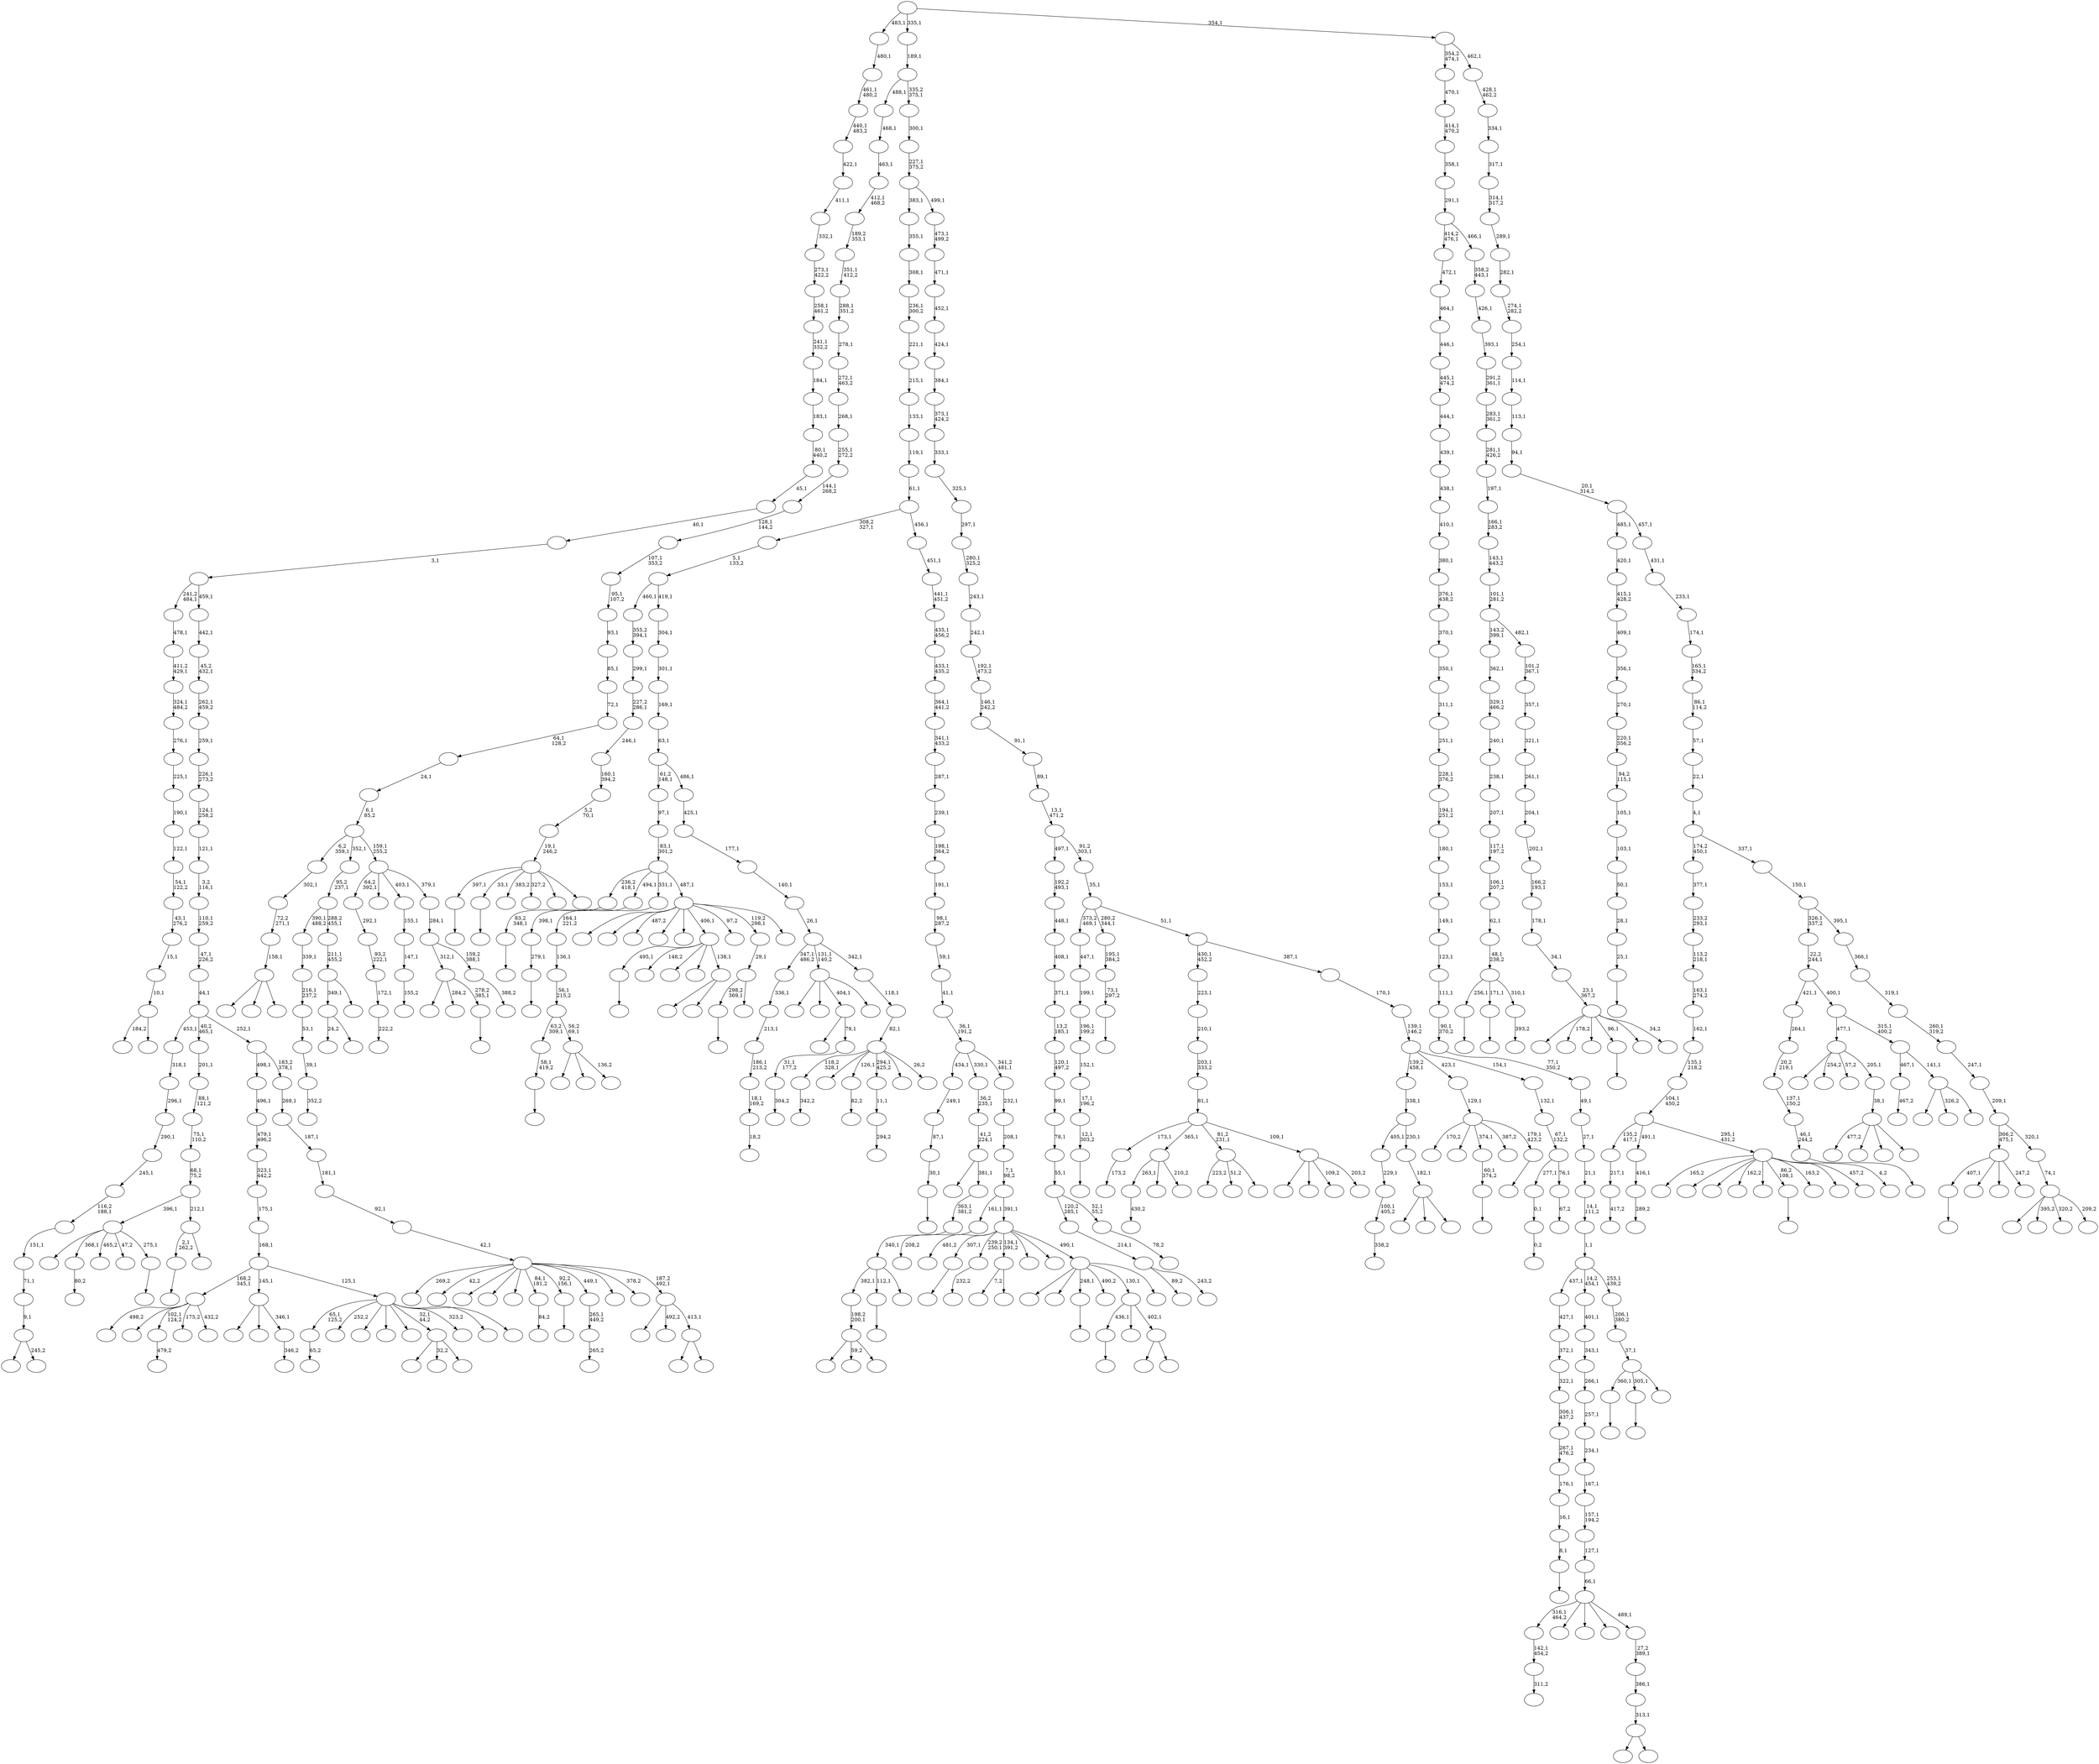 digraph T {
	700 [label=""]
	699 [label=""]
	698 [label=""]
	697 [label=""]
	696 [label=""]
	695 [label=""]
	694 [label=""]
	693 [label=""]
	692 [label=""]
	691 [label=""]
	690 [label=""]
	689 [label=""]
	688 [label=""]
	687 [label=""]
	686 [label=""]
	685 [label=""]
	684 [label=""]
	683 [label=""]
	682 [label=""]
	681 [label=""]
	680 [label=""]
	679 [label=""]
	678 [label=""]
	677 [label=""]
	676 [label=""]
	675 [label=""]
	674 [label=""]
	673 [label=""]
	672 [label=""]
	671 [label=""]
	670 [label=""]
	669 [label=""]
	668 [label=""]
	667 [label=""]
	666 [label=""]
	665 [label=""]
	664 [label=""]
	663 [label=""]
	662 [label=""]
	661 [label=""]
	660 [label=""]
	659 [label=""]
	658 [label=""]
	657 [label=""]
	656 [label=""]
	655 [label=""]
	654 [label=""]
	653 [label=""]
	652 [label=""]
	651 [label=""]
	650 [label=""]
	649 [label=""]
	648 [label=""]
	647 [label=""]
	646 [label=""]
	645 [label=""]
	644 [label=""]
	643 [label=""]
	642 [label=""]
	641 [label=""]
	640 [label=""]
	639 [label=""]
	638 [label=""]
	637 [label=""]
	636 [label=""]
	635 [label=""]
	634 [label=""]
	633 [label=""]
	632 [label=""]
	631 [label=""]
	630 [label=""]
	629 [label=""]
	628 [label=""]
	627 [label=""]
	626 [label=""]
	625 [label=""]
	624 [label=""]
	623 [label=""]
	622 [label=""]
	621 [label=""]
	620 [label=""]
	619 [label=""]
	618 [label=""]
	617 [label=""]
	616 [label=""]
	615 [label=""]
	614 [label=""]
	613 [label=""]
	612 [label=""]
	611 [label=""]
	610 [label=""]
	609 [label=""]
	608 [label=""]
	607 [label=""]
	606 [label=""]
	605 [label=""]
	604 [label=""]
	603 [label=""]
	602 [label=""]
	601 [label=""]
	600 [label=""]
	599 [label=""]
	598 [label=""]
	597 [label=""]
	596 [label=""]
	595 [label=""]
	594 [label=""]
	593 [label=""]
	592 [label=""]
	591 [label=""]
	590 [label=""]
	589 [label=""]
	588 [label=""]
	587 [label=""]
	586 [label=""]
	585 [label=""]
	584 [label=""]
	583 [label=""]
	582 [label=""]
	581 [label=""]
	580 [label=""]
	579 [label=""]
	578 [label=""]
	577 [label=""]
	576 [label=""]
	575 [label=""]
	574 [label=""]
	573 [label=""]
	572 [label=""]
	571 [label=""]
	570 [label=""]
	569 [label=""]
	568 [label=""]
	567 [label=""]
	566 [label=""]
	565 [label=""]
	564 [label=""]
	563 [label=""]
	562 [label=""]
	561 [label=""]
	560 [label=""]
	559 [label=""]
	558 [label=""]
	557 [label=""]
	556 [label=""]
	555 [label=""]
	554 [label=""]
	553 [label=""]
	552 [label=""]
	551 [label=""]
	550 [label=""]
	549 [label=""]
	548 [label=""]
	547 [label=""]
	546 [label=""]
	545 [label=""]
	544 [label=""]
	543 [label=""]
	542 [label=""]
	541 [label=""]
	540 [label=""]
	539 [label=""]
	538 [label=""]
	537 [label=""]
	536 [label=""]
	535 [label=""]
	534 [label=""]
	533 [label=""]
	532 [label=""]
	531 [label=""]
	530 [label=""]
	529 [label=""]
	528 [label=""]
	527 [label=""]
	526 [label=""]
	525 [label=""]
	524 [label=""]
	523 [label=""]
	522 [label=""]
	521 [label=""]
	520 [label=""]
	519 [label=""]
	518 [label=""]
	517 [label=""]
	516 [label=""]
	515 [label=""]
	514 [label=""]
	513 [label=""]
	512 [label=""]
	511 [label=""]
	510 [label=""]
	509 [label=""]
	508 [label=""]
	507 [label=""]
	506 [label=""]
	505 [label=""]
	504 [label=""]
	503 [label=""]
	502 [label=""]
	501 [label=""]
	500 [label=""]
	499 [label=""]
	498 [label=""]
	497 [label=""]
	496 [label=""]
	495 [label=""]
	494 [label=""]
	493 [label=""]
	492 [label=""]
	491 [label=""]
	490 [label=""]
	489 [label=""]
	488 [label=""]
	487 [label=""]
	486 [label=""]
	485 [label=""]
	484 [label=""]
	483 [label=""]
	482 [label=""]
	481 [label=""]
	480 [label=""]
	479 [label=""]
	478 [label=""]
	477 [label=""]
	476 [label=""]
	475 [label=""]
	474 [label=""]
	473 [label=""]
	472 [label=""]
	471 [label=""]
	470 [label=""]
	469 [label=""]
	468 [label=""]
	467 [label=""]
	466 [label=""]
	465 [label=""]
	464 [label=""]
	463 [label=""]
	462 [label=""]
	461 [label=""]
	460 [label=""]
	459 [label=""]
	458 [label=""]
	457 [label=""]
	456 [label=""]
	455 [label=""]
	454 [label=""]
	453 [label=""]
	452 [label=""]
	451 [label=""]
	450 [label=""]
	449 [label=""]
	448 [label=""]
	447 [label=""]
	446 [label=""]
	445 [label=""]
	444 [label=""]
	443 [label=""]
	442 [label=""]
	441 [label=""]
	440 [label=""]
	439 [label=""]
	438 [label=""]
	437 [label=""]
	436 [label=""]
	435 [label=""]
	434 [label=""]
	433 [label=""]
	432 [label=""]
	431 [label=""]
	430 [label=""]
	429 [label=""]
	428 [label=""]
	427 [label=""]
	426 [label=""]
	425 [label=""]
	424 [label=""]
	423 [label=""]
	422 [label=""]
	421 [label=""]
	420 [label=""]
	419 [label=""]
	418 [label=""]
	417 [label=""]
	416 [label=""]
	415 [label=""]
	414 [label=""]
	413 [label=""]
	412 [label=""]
	411 [label=""]
	410 [label=""]
	409 [label=""]
	408 [label=""]
	407 [label=""]
	406 [label=""]
	405 [label=""]
	404 [label=""]
	403 [label=""]
	402 [label=""]
	401 [label=""]
	400 [label=""]
	399 [label=""]
	398 [label=""]
	397 [label=""]
	396 [label=""]
	395 [label=""]
	394 [label=""]
	393 [label=""]
	392 [label=""]
	391 [label=""]
	390 [label=""]
	389 [label=""]
	388 [label=""]
	387 [label=""]
	386 [label=""]
	385 [label=""]
	384 [label=""]
	383 [label=""]
	382 [label=""]
	381 [label=""]
	380 [label=""]
	379 [label=""]
	378 [label=""]
	377 [label=""]
	376 [label=""]
	375 [label=""]
	374 [label=""]
	373 [label=""]
	372 [label=""]
	371 [label=""]
	370 [label=""]
	369 [label=""]
	368 [label=""]
	367 [label=""]
	366 [label=""]
	365 [label=""]
	364 [label=""]
	363 [label=""]
	362 [label=""]
	361 [label=""]
	360 [label=""]
	359 [label=""]
	358 [label=""]
	357 [label=""]
	356 [label=""]
	355 [label=""]
	354 [label=""]
	353 [label=""]
	352 [label=""]
	351 [label=""]
	350 [label=""]
	349 [label=""]
	348 [label=""]
	347 [label=""]
	346 [label=""]
	345 [label=""]
	344 [label=""]
	343 [label=""]
	342 [label=""]
	341 [label=""]
	340 [label=""]
	339 [label=""]
	338 [label=""]
	337 [label=""]
	336 [label=""]
	335 [label=""]
	334 [label=""]
	333 [label=""]
	332 [label=""]
	331 [label=""]
	330 [label=""]
	329 [label=""]
	328 [label=""]
	327 [label=""]
	326 [label=""]
	325 [label=""]
	324 [label=""]
	323 [label=""]
	322 [label=""]
	321 [label=""]
	320 [label=""]
	319 [label=""]
	318 [label=""]
	317 [label=""]
	316 [label=""]
	315 [label=""]
	314 [label=""]
	313 [label=""]
	312 [label=""]
	311 [label=""]
	310 [label=""]
	309 [label=""]
	308 [label=""]
	307 [label=""]
	306 [label=""]
	305 [label=""]
	304 [label=""]
	303 [label=""]
	302 [label=""]
	301 [label=""]
	300 [label=""]
	299 [label=""]
	298 [label=""]
	297 [label=""]
	296 [label=""]
	295 [label=""]
	294 [label=""]
	293 [label=""]
	292 [label=""]
	291 [label=""]
	290 [label=""]
	289 [label=""]
	288 [label=""]
	287 [label=""]
	286 [label=""]
	285 [label=""]
	284 [label=""]
	283 [label=""]
	282 [label=""]
	281 [label=""]
	280 [label=""]
	279 [label=""]
	278 [label=""]
	277 [label=""]
	276 [label=""]
	275 [label=""]
	274 [label=""]
	273 [label=""]
	272 [label=""]
	271 [label=""]
	270 [label=""]
	269 [label=""]
	268 [label=""]
	267 [label=""]
	266 [label=""]
	265 [label=""]
	264 [label=""]
	263 [label=""]
	262 [label=""]
	261 [label=""]
	260 [label=""]
	259 [label=""]
	258 [label=""]
	257 [label=""]
	256 [label=""]
	255 [label=""]
	254 [label=""]
	253 [label=""]
	252 [label=""]
	251 [label=""]
	250 [label=""]
	249 [label=""]
	248 [label=""]
	247 [label=""]
	246 [label=""]
	245 [label=""]
	244 [label=""]
	243 [label=""]
	242 [label=""]
	241 [label=""]
	240 [label=""]
	239 [label=""]
	238 [label=""]
	237 [label=""]
	236 [label=""]
	235 [label=""]
	234 [label=""]
	233 [label=""]
	232 [label=""]
	231 [label=""]
	230 [label=""]
	229 [label=""]
	228 [label=""]
	227 [label=""]
	226 [label=""]
	225 [label=""]
	224 [label=""]
	223 [label=""]
	222 [label=""]
	221 [label=""]
	220 [label=""]
	219 [label=""]
	218 [label=""]
	217 [label=""]
	216 [label=""]
	215 [label=""]
	214 [label=""]
	213 [label=""]
	212 [label=""]
	211 [label=""]
	210 [label=""]
	209 [label=""]
	208 [label=""]
	207 [label=""]
	206 [label=""]
	205 [label=""]
	204 [label=""]
	203 [label=""]
	202 [label=""]
	201 [label=""]
	200 [label=""]
	199 [label=""]
	198 [label=""]
	197 [label=""]
	196 [label=""]
	195 [label=""]
	194 [label=""]
	193 [label=""]
	192 [label=""]
	191 [label=""]
	190 [label=""]
	189 [label=""]
	188 [label=""]
	187 [label=""]
	186 [label=""]
	185 [label=""]
	184 [label=""]
	183 [label=""]
	182 [label=""]
	181 [label=""]
	180 [label=""]
	179 [label=""]
	178 [label=""]
	177 [label=""]
	176 [label=""]
	175 [label=""]
	174 [label=""]
	173 [label=""]
	172 [label=""]
	171 [label=""]
	170 [label=""]
	169 [label=""]
	168 [label=""]
	167 [label=""]
	166 [label=""]
	165 [label=""]
	164 [label=""]
	163 [label=""]
	162 [label=""]
	161 [label=""]
	160 [label=""]
	159 [label=""]
	158 [label=""]
	157 [label=""]
	156 [label=""]
	155 [label=""]
	154 [label=""]
	153 [label=""]
	152 [label=""]
	151 [label=""]
	150 [label=""]
	149 [label=""]
	148 [label=""]
	147 [label=""]
	146 [label=""]
	145 [label=""]
	144 [label=""]
	143 [label=""]
	142 [label=""]
	141 [label=""]
	140 [label=""]
	139 [label=""]
	138 [label=""]
	137 [label=""]
	136 [label=""]
	135 [label=""]
	134 [label=""]
	133 [label=""]
	132 [label=""]
	131 [label=""]
	130 [label=""]
	129 [label=""]
	128 [label=""]
	127 [label=""]
	126 [label=""]
	125 [label=""]
	124 [label=""]
	123 [label=""]
	122 [label=""]
	121 [label=""]
	120 [label=""]
	119 [label=""]
	118 [label=""]
	117 [label=""]
	116 [label=""]
	115 [label=""]
	114 [label=""]
	113 [label=""]
	112 [label=""]
	111 [label=""]
	110 [label=""]
	109 [label=""]
	108 [label=""]
	107 [label=""]
	106 [label=""]
	105 [label=""]
	104 [label=""]
	103 [label=""]
	102 [label=""]
	101 [label=""]
	100 [label=""]
	99 [label=""]
	98 [label=""]
	97 [label=""]
	96 [label=""]
	95 [label=""]
	94 [label=""]
	93 [label=""]
	92 [label=""]
	91 [label=""]
	90 [label=""]
	89 [label=""]
	88 [label=""]
	87 [label=""]
	86 [label=""]
	85 [label=""]
	84 [label=""]
	83 [label=""]
	82 [label=""]
	81 [label=""]
	80 [label=""]
	79 [label=""]
	78 [label=""]
	77 [label=""]
	76 [label=""]
	75 [label=""]
	74 [label=""]
	73 [label=""]
	72 [label=""]
	71 [label=""]
	70 [label=""]
	69 [label=""]
	68 [label=""]
	67 [label=""]
	66 [label=""]
	65 [label=""]
	64 [label=""]
	63 [label=""]
	62 [label=""]
	61 [label=""]
	60 [label=""]
	59 [label=""]
	58 [label=""]
	57 [label=""]
	56 [label=""]
	55 [label=""]
	54 [label=""]
	53 [label=""]
	52 [label=""]
	51 [label=""]
	50 [label=""]
	49 [label=""]
	48 [label=""]
	47 [label=""]
	46 [label=""]
	45 [label=""]
	44 [label=""]
	43 [label=""]
	42 [label=""]
	41 [label=""]
	40 [label=""]
	39 [label=""]
	38 [label=""]
	37 [label=""]
	36 [label=""]
	35 [label=""]
	34 [label=""]
	33 [label=""]
	32 [label=""]
	31 [label=""]
	30 [label=""]
	29 [label=""]
	28 [label=""]
	27 [label=""]
	26 [label=""]
	25 [label=""]
	24 [label=""]
	23 [label=""]
	22 [label=""]
	21 [label=""]
	20 [label=""]
	19 [label=""]
	18 [label=""]
	17 [label=""]
	16 [label=""]
	15 [label=""]
	14 [label=""]
	13 [label=""]
	12 [label=""]
	11 [label=""]
	10 [label=""]
	9 [label=""]
	8 [label=""]
	7 [label=""]
	6 [label=""]
	5 [label=""]
	4 [label=""]
	3 [label=""]
	2 [label=""]
	1 [label=""]
	0 [label=""]
	689 -> 690 [label=""]
	688 -> 689 [label="46,1\n244,2"]
	687 -> 688 [label="137,1\n150,2"]
	686 -> 687 [label="20,2\n219,1"]
	685 -> 686 [label="264,1"]
	683 -> 684 [label=""]
	682 -> 683 [label="12,1\n303,2"]
	681 -> 682 [label="17,1\n196,2"]
	680 -> 681 [label="152,1"]
	679 -> 680 [label="196,1\n199,2"]
	678 -> 679 [label="199,1"]
	677 -> 678 [label="447,1"]
	675 -> 676 [label=""]
	670 -> 671 [label=""]
	669 -> 670 [label="83,2\n348,1"]
	667 -> 668 [label=""]
	662 -> 663 [label="80,2"]
	660 -> 661 [label=""]
	657 -> 658 [label="430,2"]
	652 -> 653 [label=""]
	649 -> 650 [label=""]
	646 -> 647 [label=""]
	645 -> 646 [label="25,1"]
	644 -> 645 [label="28,1"]
	643 -> 644 [label="50,1"]
	642 -> 643 [label="103,1"]
	641 -> 642 [label="105,1"]
	640 -> 641 [label="94,2\n115,1"]
	639 -> 640 [label="220,1\n356,2"]
	638 -> 639 [label="270,1"]
	637 -> 638 [label="356,1"]
	636 -> 637 [label="409,1"]
	635 -> 636 [label="415,1\n428,2"]
	634 -> 635 [label="420,1"]
	631 -> 632 [label=""]
	628 -> 629 [label="173,2"]
	623 -> 624 [label="311,2"]
	622 -> 623 [label="142,1\n454,2"]
	620 -> 621 [label=""]
	619 -> 620 [label="8,1"]
	618 -> 619 [label="16,1"]
	617 -> 618 [label="176,1"]
	616 -> 617 [label="267,1\n476,2"]
	615 -> 616 [label="306,1\n437,2"]
	614 -> 615 [label="322,1"]
	613 -> 614 [label="372,1"]
	612 -> 613 [label="427,1"]
	609 -> 610 [label="65,2"]
	607 -> 608 [label=""]
	600 -> 601 [label="417,2"]
	599 -> 600 [label="217,1"]
	594 -> 595 [label="352,2"]
	593 -> 594 [label="39,1"]
	592 -> 593 [label="53,1"]
	591 -> 592 [label="216,1\n237,2"]
	590 -> 591 [label="339,1"]
	585 -> 586 [label=""]
	584 -> 674 [label=""]
	584 -> 611 [label="284,2"]
	584 -> 585 [label="278,2\n385,1"]
	579 -> 580 [label=""]
	576 -> 577 [label=""]
	574 -> 575 [label="0,2"]
	573 -> 574 [label="0,1"]
	570 -> 571 [label="222,2"]
	569 -> 570 [label="172,1"]
	568 -> 569 [label="93,2\n222,1"]
	567 -> 568 [label="292,1"]
	562 -> 657 [label="263,1"]
	562 -> 581 [label=""]
	562 -> 563 [label="210,2"]
	559 -> 560 [label=""]
	558 -> 559 [label="58,1\n419,2"]
	556 -> 557 [label=""]
	548 -> 549 [label=""]
	546 -> 547 [label="289,2"]
	545 -> 546 [label="416,1"]
	541 -> 542 [label=""]
	540 -> 541 [label="30,1"]
	539 -> 540 [label="87,1"]
	538 -> 539 [label="249,1"]
	534 -> 535 [label="84,2"]
	528 -> 529 [label="342,2"]
	523 -> 524 [label=""]
	522 -> 523 [label="60,1\n374,2"]
	518 -> 519 [label="232,2"]
	516 -> 517 [label=""]
	514 -> 630 [label="89,2"]
	514 -> 515 [label="243,2"]
	513 -> 514 [label="214,1"]
	511 -> 512 [label=""]
	509 -> 510 [label=""]
	507 -> 508 [label=""]
	506 -> 672 [label=""]
	506 -> 662 [label="368,1"]
	506 -> 597 [label="465,2"]
	506 -> 527 [label="47,2"]
	506 -> 507 [label="275,1"]
	503 -> 660 [label="397,1"]
	503 -> 652 [label="33,1"]
	503 -> 648 [label="383,2"]
	503 -> 633 [label="327,2"]
	503 -> 572 [label=""]
	503 -> 504 [label=""]
	502 -> 503 [label="19,1\n246,2"]
	501 -> 502 [label="5,2\n70,1"]
	500 -> 501 [label="160,1\n394,2"]
	499 -> 500 [label="246,1"]
	498 -> 499 [label="227,2\n286,1"]
	497 -> 498 [label="299,1"]
	496 -> 497 [label="355,2\n394,1"]
	494 -> 495 [label="467,2"]
	490 -> 491 [label=""]
	485 -> 486 [label="265,2"]
	484 -> 485 [label="265,1\n449,2"]
	480 -> 481 [label=""]
	479 -> 480 [label="73,1\n297,2"]
	478 -> 479 [label="195,1\n384,2"]
	476 -> 477 [label="338,2"]
	475 -> 476 [label="100,1\n405,2"]
	474 -> 475 [label="229,1"]
	472 -> 473 [label="78,2"]
	471 -> 513 [label="120,2\n285,1"]
	471 -> 472 [label="52,1\n55,2"]
	470 -> 471 [label="55,1"]
	469 -> 470 [label="78,1"]
	468 -> 469 [label="99,1"]
	467 -> 468 [label="120,1\n497,2"]
	466 -> 467 [label="13,2\n185,1"]
	465 -> 466 [label="371,1"]
	464 -> 465 [label="408,1"]
	463 -> 464 [label="448,1"]
	462 -> 463 [label="192,2\n493,1"]
	460 -> 596 [label=""]
	460 -> 461 [label=""]
	459 -> 460 [label="313,1"]
	458 -> 459 [label="386,1"]
	457 -> 458 [label="27,2\n389,1"]
	456 -> 622 [label="316,1\n464,2"]
	456 -> 603 [label=""]
	456 -> 588 [label=""]
	456 -> 488 [label=""]
	456 -> 457 [label="489,1"]
	455 -> 456 [label="66,1"]
	454 -> 455 [label="127,1"]
	453 -> 454 [label="157,1\n194,2"]
	452 -> 453 [label="167,1"]
	451 -> 452 [label="234,1"]
	450 -> 451 [label="257,1"]
	449 -> 450 [label="266,1"]
	448 -> 449 [label="343,1"]
	447 -> 448 [label="401,1"]
	445 -> 446 [label="479,2"]
	442 -> 443 [label="18,2"]
	441 -> 442 [label="18,1\n169,2"]
	440 -> 441 [label="186,1\n213,2"]
	439 -> 440 [label="213,1"]
	438 -> 439 [label="336,1"]
	433 -> 627 [label=""]
	433 -> 487 [label="59,2"]
	433 -> 434 [label=""]
	432 -> 433 [label="198,2\n200,1"]
	429 -> 602 [label="7,2"]
	429 -> 430 [label=""]
	424 -> 656 [label=""]
	424 -> 425 [label="245,2"]
	423 -> 424 [label="9,1"]
	422 -> 423 [label="71,1"]
	421 -> 422 [label="151,1"]
	420 -> 421 [label="116,2\n188,1"]
	419 -> 420 [label="245,1"]
	418 -> 419 [label="290,1"]
	417 -> 418 [label="296,1"]
	416 -> 417 [label="318,1"]
	413 -> 414 [label=""]
	409 -> 410 [label="393,2"]
	408 -> 649 [label="256,1"]
	408 -> 516 [label="171,1"]
	408 -> 409 [label="310,1"]
	407 -> 408 [label="48,1\n238,2"]
	406 -> 407 [label="62,1"]
	405 -> 406 [label="106,1\n207,2"]
	404 -> 405 [label="117,1\n197,2"]
	403 -> 404 [label="207,1"]
	402 -> 403 [label="238,1"]
	401 -> 402 [label="240,1"]
	400 -> 401 [label="329,1\n466,2"]
	399 -> 400 [label="362,1"]
	397 -> 665 [label="223,2"]
	397 -> 483 [label="51,2"]
	397 -> 398 [label=""]
	395 -> 626 [label=""]
	395 -> 532 [label=""]
	395 -> 396 [label=""]
	394 -> 395 [label="158,1"]
	393 -> 394 [label="72,2\n271,1"]
	392 -> 393 [label="302,1"]
	390 -> 579 [label="360,1"]
	390 -> 490 [label="305,1"]
	390 -> 391 [label=""]
	389 -> 390 [label="37,1"]
	388 -> 389 [label="206,1\n380,2"]
	387 -> 612 [label="437,1"]
	387 -> 447 [label="14,2\n454,1"]
	387 -> 388 [label="253,1\n439,2"]
	386 -> 387 [label="1,1"]
	385 -> 386 [label="14,1\n111,2"]
	384 -> 385 [label="21,1"]
	383 -> 384 [label="27,1"]
	382 -> 383 [label="49,1"]
	381 -> 382 [label="77,1\n350,2"]
	380 -> 381 [label="90,1\n370,2"]
	379 -> 380 [label="111,1"]
	378 -> 379 [label="123,1"]
	377 -> 378 [label="149,1"]
	376 -> 377 [label="153,1"]
	375 -> 376 [label="180,1"]
	374 -> 375 [label="194,1\n251,2"]
	373 -> 374 [label="228,1\n376,2"]
	372 -> 373 [label="251,1"]
	371 -> 372 [label="311,1"]
	370 -> 371 [label="350,1"]
	369 -> 370 [label="370,1"]
	368 -> 369 [label="376,1\n438,2"]
	367 -> 368 [label="380,1"]
	366 -> 367 [label="410,1"]
	365 -> 366 [label="438,1"]
	364 -> 365 [label="439,1"]
	363 -> 364 [label="444,1"]
	362 -> 363 [label="445,1\n474,2"]
	361 -> 362 [label="446,1"]
	360 -> 361 [label="464,1"]
	359 -> 360 [label="472,1"]
	356 -> 693 [label=""]
	356 -> 544 [label=""]
	356 -> 357 [label=""]
	355 -> 356 [label="182,1"]
	354 -> 474 [label="405,1"]
	354 -> 355 [label="230,1"]
	353 -> 354 [label="338,1"]
	349 -> 699 [label="477,2"]
	349 -> 555 [label=""]
	349 -> 525 [label=""]
	349 -> 350 [label=""]
	348 -> 349 [label="38,1"]
	347 -> 694 [label=""]
	347 -> 431 [label="254,2"]
	347 -> 427 [label="57,2"]
	347 -> 348 [label="205,1"]
	345 -> 583 [label="498,2"]
	345 -> 553 [label=""]
	345 -> 445 [label="102,1\n124,2"]
	345 -> 412 [label="175,2"]
	345 -> 346 [label="432,2"]
	341 -> 554 [label="24,2"]
	341 -> 342 [label=""]
	338 -> 582 [label=""]
	338 -> 426 [label="32,2"]
	338 -> 339 [label=""]
	335 -> 336 [label="155,2"]
	334 -> 335 [label="147,1"]
	333 -> 334 [label="155,1"]
	331 -> 332 [label="208,2"]
	329 -> 330 [label="304,2"]
	328 -> 329 [label="31,1\n177,2"]
	327 -> 437 [label=""]
	327 -> 328 [label="79,1"]
	325 -> 326 [label=""]
	318 -> 319 [label="82,2"]
	315 -> 551 [label=""]
	315 -> 521 [label=""]
	315 -> 492 [label="109,2"]
	315 -> 316 [label="203,2"]
	314 -> 628 [label="173,1"]
	314 -> 562 [label="365,1"]
	314 -> 397 [label="81,2\n231,1"]
	314 -> 315 [label="109,1"]
	313 -> 314 [label="81,1"]
	312 -> 313 [label="203,1\n333,2"]
	311 -> 312 [label="210,1"]
	310 -> 311 [label="223,1"]
	307 -> 664 [label=""]
	307 -> 308 [label=""]
	306 -> 548 [label="495,1"]
	306 -> 530 [label="148,2"]
	306 -> 435 [label=""]
	306 -> 324 [label=""]
	306 -> 307 [label="138,1"]
	304 -> 305 [label=""]
	303 -> 304 [label="279,1"]
	302 -> 303 [label="398,1"]
	298 -> 598 [label=""]
	298 -> 537 [label=""]
	298 -> 327 [label="404,1"]
	298 -> 299 [label=""]
	296 -> 432 [label="382,1"]
	296 -> 325 [label="112,1"]
	296 -> 297 [label=""]
	295 -> 296 [label="340,1"]
	294 -> 295 [label="363,1\n381,2"]
	293 -> 531 [label=""]
	293 -> 294 [label="381,1"]
	292 -> 293 [label="41,2\n224,1"]
	291 -> 292 [label="36,2\n235,1"]
	288 -> 526 [label=""]
	288 -> 317 [label="326,2"]
	288 -> 289 [label=""]
	287 -> 494 [label="467,1"]
	287 -> 288 [label="141,1"]
	286 -> 347 [label="477,1"]
	286 -> 287 [label="315,1\n400,2"]
	285 -> 685 [label="421,1"]
	285 -> 286 [label="400,1"]
	284 -> 285 [label="22,2\n244,1"]
	281 -> 556 [label="298,2\n369,1"]
	281 -> 282 [label=""]
	280 -> 281 [label="29,1"]
	278 -> 511 [label="2,1\n262,2"]
	278 -> 279 [label=""]
	277 -> 506 [label="396,1"]
	277 -> 278 [label="212,1"]
	276 -> 277 [label="68,1\n75,2"]
	275 -> 276 [label="75,1\n110,2"]
	274 -> 275 [label="88,1\n121,2"]
	273 -> 274 [label="201,1"]
	270 -> 271 [label="346,2"]
	269 -> 666 [label=""]
	269 -> 322 [label=""]
	269 -> 270 [label="346,1"]
	267 -> 268 [label="294,2"]
	266 -> 267 [label="11,1"]
	264 -> 654 [label=""]
	264 -> 605 [label=""]
	264 -> 265 [label="136,2"]
	263 -> 558 [label="63,2\n309,1"]
	263 -> 264 [label="56,2\n69,1"]
	262 -> 263 [label="56,1\n215,2"]
	261 -> 262 [label="136,1"]
	260 -> 261 [label="164,1\n221,2"]
	258 -> 609 [label="65,1\n125,2"]
	258 -> 543 [label="252,2"]
	258 -> 493 [label=""]
	258 -> 428 [label=""]
	258 -> 411 [label=""]
	258 -> 338 [label="32,1\n44,2"]
	258 -> 321 [label="323,2"]
	258 -> 272 [label=""]
	258 -> 259 [label=""]
	257 -> 345 [label="168,2\n345,1"]
	257 -> 269 [label="145,1"]
	257 -> 258 [label="125,1"]
	256 -> 257 [label="168,1"]
	255 -> 256 [label="175,1"]
	254 -> 255 [label="323,1\n442,2"]
	253 -> 254 [label="479,1\n496,2"]
	252 -> 253 [label="496,1"]
	250 -> 251 [label=""]
	249 -> 696 [label="170,2"]
	249 -> 692 [label=""]
	249 -> 522 [label="374,1"]
	249 -> 351 [label="387,2"]
	249 -> 250 [label="179,1\n423,2"]
	248 -> 249 [label="129,1"]
	246 -> 606 [label="184,2"]
	246 -> 247 [label=""]
	245 -> 246 [label="10,1"]
	244 -> 245 [label="15,1"]
	243 -> 244 [label="43,1\n276,2"]
	242 -> 243 [label="54,1\n122,2"]
	241 -> 242 [label="122,1"]
	240 -> 241 [label="190,1"]
	239 -> 240 [label="225,1"]
	238 -> 239 [label="276,1"]
	237 -> 238 [label="324,1\n484,2"]
	236 -> 237 [label="411,2\n429,1"]
	235 -> 236 [label="478,1"]
	232 -> 341 [label="349,1"]
	232 -> 233 [label=""]
	231 -> 232 [label="211,1\n455,2"]
	230 -> 590 [label="390,1\n488,2"]
	230 -> 231 [label="288,2\n455,1"]
	229 -> 230 [label="95,2\n237,1"]
	227 -> 700 [label=""]
	227 -> 698 [label="178,2"]
	227 -> 695 [label=""]
	227 -> 675 [label="96,1"]
	227 -> 589 [label=""]
	227 -> 228 [label="34,2"]
	226 -> 227 [label="23,1\n367,2"]
	225 -> 226 [label="34,1"]
	224 -> 225 [label="178,1"]
	223 -> 224 [label="166,2\n193,1"]
	222 -> 223 [label="202,1"]
	221 -> 222 [label="204,1"]
	220 -> 221 [label="261,1"]
	219 -> 220 [label="321,1"]
	218 -> 219 [label="357,1"]
	217 -> 218 [label="101,2\n367,1"]
	216 -> 399 [label="143,2\n399,1"]
	216 -> 217 [label="482,1"]
	215 -> 216 [label="101,1\n281,2"]
	214 -> 215 [label="143,1\n443,2"]
	213 -> 214 [label="166,1\n283,2"]
	212 -> 213 [label="197,1"]
	211 -> 212 [label="281,1\n426,2"]
	210 -> 211 [label="283,1\n361,2"]
	209 -> 210 [label="291,2\n361,1"]
	208 -> 209 [label="393,1"]
	207 -> 208 [label="426,1"]
	206 -> 207 [label="358,2\n443,1"]
	205 -> 359 [label="414,2\n476,1"]
	205 -> 206 [label="466,1"]
	204 -> 205 [label="291,1"]
	203 -> 204 [label="358,1"]
	202 -> 203 [label="414,1\n470,2"]
	201 -> 202 [label="470,1"]
	199 -> 320 [label=""]
	199 -> 200 [label=""]
	198 -> 587 [label=""]
	198 -> 323 [label="492,2"]
	198 -> 199 [label="413,1"]
	197 -> 673 [label="269,2"]
	197 -> 659 [label="42,2"]
	197 -> 625 [label=""]
	197 -> 565 [label=""]
	197 -> 550 [label=""]
	197 -> 534 [label="84,1\n181,2"]
	197 -> 509 [label="92,2\n156,1"]
	197 -> 484 [label="449,1"]
	197 -> 309 [label=""]
	197 -> 301 [label="378,2"]
	197 -> 198 [label="187,2\n492,1"]
	196 -> 197 [label="42,1"]
	195 -> 196 [label="92,1"]
	194 -> 195 [label="181,1"]
	193 -> 194 [label="187,1"]
	192 -> 193 [label="269,1"]
	191 -> 252 [label="498,1"]
	191 -> 192 [label="183,2\n378,1"]
	190 -> 416 [label="453,1"]
	190 -> 273 [label="40,2\n465,1"]
	190 -> 191 [label="252,1"]
	189 -> 190 [label="44,1"]
	188 -> 189 [label="47,1\n226,2"]
	187 -> 188 [label="110,1\n259,2"]
	186 -> 187 [label="3,2\n116,1"]
	185 -> 186 [label="121,1"]
	184 -> 185 [label="124,1\n258,2"]
	183 -> 184 [label="226,1\n273,2"]
	182 -> 183 [label="259,1"]
	181 -> 182 [label="262,1\n459,2"]
	180 -> 181 [label="45,2\n432,1"]
	179 -> 180 [label="442,1"]
	178 -> 235 [label="241,2\n484,1"]
	178 -> 179 [label="459,1"]
	177 -> 178 [label="3,1"]
	176 -> 177 [label="40,1"]
	175 -> 176 [label="45,1"]
	174 -> 175 [label="80,1\n440,2"]
	173 -> 174 [label="183,1"]
	172 -> 173 [label="184,1"]
	171 -> 172 [label="241,1\n332,2"]
	170 -> 171 [label="258,1\n461,2"]
	169 -> 170 [label="273,1\n422,2"]
	168 -> 169 [label="332,1"]
	167 -> 168 [label="411,1"]
	166 -> 167 [label="422,1"]
	165 -> 166 [label="440,1\n483,2"]
	164 -> 165 [label="461,1\n480,2"]
	163 -> 164 [label="480,1"]
	161 -> 578 [label=""]
	161 -> 552 [label=""]
	161 -> 489 [label="487,2"]
	161 -> 436 [label=""]
	161 -> 343 [label=""]
	161 -> 306 [label="406,1"]
	161 -> 300 [label="97,2"]
	161 -> 280 [label="119,2\n298,1"]
	161 -> 162 [label=""]
	160 -> 669 [label="236,2\n418,1"]
	160 -> 302 [label="494,1"]
	160 -> 260 [label="331,1"]
	160 -> 161 [label="487,1"]
	159 -> 160 [label="83,1\n301,2"]
	158 -> 159 [label="97,1"]
	156 -> 651 [label=""]
	156 -> 157 [label=""]
	155 -> 667 [label="436,1"]
	155 -> 505 [label=""]
	155 -> 156 [label="402,1"]
	153 -> 528 [label="118,2\n328,1"]
	153 -> 340 [label=""]
	153 -> 318 [label="126,1"]
	153 -> 266 [label="294,1\n425,2"]
	153 -> 234 [label=""]
	153 -> 154 [label="26,2"]
	152 -> 153 [label="82,1"]
	151 -> 152 [label="118,1"]
	150 -> 438 [label="347,1\n486,2"]
	150 -> 298 [label="131,1\n140,2"]
	150 -> 151 [label="342,1"]
	149 -> 150 [label="26,1"]
	148 -> 149 [label="140,1"]
	147 -> 148 [label="177,1"]
	146 -> 147 [label="425,1"]
	145 -> 158 [label="61,2\n148,1"]
	145 -> 146 [label="486,1"]
	144 -> 145 [label="63,1"]
	143 -> 144 [label="169,1"]
	142 -> 143 [label="301,1"]
	141 -> 142 [label="304,1"]
	140 -> 496 [label="460,1"]
	140 -> 141 [label="419,1"]
	139 -> 140 [label="5,1\n133,2"]
	137 -> 697 [label=""]
	137 -> 655 [label=""]
	137 -> 607 [label="248,1"]
	137 -> 520 [label="490,2"]
	137 -> 155 [label="130,1"]
	137 -> 138 [label=""]
	136 -> 691 [label="481,2"]
	136 -> 576 [label="307,1"]
	136 -> 518 [label="239,2\n250,1"]
	136 -> 429 [label="134,1\n391,2"]
	136 -> 344 [label=""]
	136 -> 337 [label=""]
	136 -> 137 [label="490,1"]
	135 -> 331 [label="161,1"]
	135 -> 136 [label="391,1"]
	134 -> 135 [label="7,1\n98,2"]
	133 -> 134 [label="208,1"]
	132 -> 133 [label="232,1"]
	131 -> 538 [label="434,1"]
	131 -> 291 [label="330,1"]
	131 -> 132 [label="341,2\n481,1"]
	130 -> 131 [label="36,1\n191,2"]
	129 -> 130 [label="41,1"]
	128 -> 129 [label="59,1"]
	127 -> 128 [label="98,1\n287,2"]
	126 -> 127 [label="191,1"]
	125 -> 126 [label="198,1\n364,2"]
	124 -> 125 [label="239,1"]
	123 -> 124 [label="287,1"]
	122 -> 123 [label="341,1\n433,2"]
	121 -> 122 [label="364,1\n441,2"]
	120 -> 121 [label="433,1\n435,2"]
	119 -> 120 [label="435,1\n456,2"]
	118 -> 119 [label="441,1\n451,2"]
	117 -> 118 [label="451,1"]
	116 -> 139 [label="308,2\n327,1"]
	116 -> 117 [label="456,1"]
	115 -> 116 [label="61,1"]
	114 -> 115 [label="119,1"]
	113 -> 114 [label="133,1"]
	112 -> 113 [label="215,1"]
	111 -> 112 [label="221,1"]
	110 -> 111 [label="236,1\n300,2"]
	109 -> 110 [label="308,1"]
	108 -> 109 [label="355,1"]
	106 -> 107 [label="388,2"]
	105 -> 584 [label="312,1"]
	105 -> 106 [label="159,2\n388,1"]
	104 -> 105 [label="284,1"]
	103 -> 567 [label="64,2\n392,1"]
	103 -> 536 [label=""]
	103 -> 333 [label="403,1"]
	103 -> 104 [label="379,1"]
	102 -> 392 [label="6,2\n359,1"]
	102 -> 229 [label="352,1"]
	102 -> 103 [label="159,1\n255,2"]
	101 -> 102 [label="6,1\n85,2"]
	100 -> 101 [label="24,1"]
	99 -> 100 [label="64,1\n128,2"]
	98 -> 99 [label="72,1"]
	97 -> 98 [label="85,1"]
	96 -> 97 [label="93,1"]
	95 -> 96 [label="95,1\n107,2"]
	94 -> 95 [label="107,1\n353,2"]
	93 -> 94 [label="128,1\n144,2"]
	92 -> 93 [label="144,1\n268,2"]
	91 -> 92 [label="255,1\n272,2"]
	90 -> 91 [label="268,1"]
	89 -> 90 [label="272,1\n463,2"]
	88 -> 89 [label="278,1"]
	87 -> 88 [label="288,1\n351,2"]
	86 -> 87 [label="351,1\n412,2"]
	85 -> 86 [label="189,2\n353,1"]
	84 -> 85 [label="412,1\n468,2"]
	83 -> 84 [label="463,1"]
	82 -> 83 [label="468,1"]
	80 -> 604 [label="165,2"]
	80 -> 566 [label=""]
	80 -> 564 [label=""]
	80 -> 561 [label="162,2"]
	80 -> 482 [label=""]
	80 -> 413 [label="86,2\n108,1"]
	80 -> 358 [label="163,2"]
	80 -> 352 [label=""]
	80 -> 283 [label="457,2"]
	80 -> 81 [label="4,2"]
	79 -> 599 [label="135,2\n417,1"]
	79 -> 545 [label="491,1"]
	79 -> 80 [label="295,1\n431,2"]
	78 -> 79 [label="104,1\n450,2"]
	77 -> 78 [label="135,1\n218,2"]
	76 -> 77 [label="162,1"]
	75 -> 76 [label="163,1\n274,2"]
	74 -> 75 [label="113,2\n218,1"]
	73 -> 74 [label="233,2\n293,1"]
	72 -> 73 [label="377,1"]
	69 -> 631 [label="407,1"]
	69 -> 533 [label=""]
	69 -> 71 [label=""]
	69 -> 70 [label="247,2"]
	67 -> 68 [label="67,2"]
	66 -> 573 [label="277,1"]
	66 -> 67 [label="76,1"]
	65 -> 66 [label="67,1\n132,2"]
	64 -> 65 [label="132,1"]
	63 -> 353 [label="139,2\n458,1"]
	63 -> 248 [label="423,1"]
	63 -> 64 [label="154,1"]
	62 -> 63 [label="139,1\n146,2"]
	61 -> 62 [label="170,1"]
	60 -> 310 [label="430,1\n452,2"]
	60 -> 61 [label="387,1"]
	59 -> 677 [label="373,2\n469,1"]
	59 -> 478 [label="280,2\n344,1"]
	59 -> 60 [label="51,1"]
	58 -> 59 [label="35,1"]
	57 -> 462 [label="497,1"]
	57 -> 58 [label="91,2\n303,1"]
	56 -> 57 [label="13,1\n471,2"]
	55 -> 56 [label="89,1"]
	54 -> 55 [label="91,1"]
	53 -> 54 [label="146,1\n242,2"]
	52 -> 53 [label="192,1\n473,2"]
	51 -> 52 [label="242,1"]
	50 -> 51 [label="243,1"]
	49 -> 50 [label="280,1\n325,2"]
	48 -> 49 [label="297,1"]
	47 -> 48 [label="325,1"]
	46 -> 47 [label="333,1"]
	45 -> 46 [label="373,1\n424,2"]
	44 -> 45 [label="384,1"]
	43 -> 44 [label="424,1"]
	42 -> 43 [label="452,1"]
	41 -> 42 [label="471,1"]
	40 -> 41 [label="473,1\n499,2"]
	39 -> 108 [label="383,1"]
	39 -> 40 [label="499,1"]
	38 -> 39 [label="227,1\n375,2"]
	37 -> 38 [label="300,1"]
	36 -> 82 [label="488,1"]
	36 -> 37 [label="335,2\n375,1"]
	35 -> 36 [label="189,1"]
	33 -> 444 [label=""]
	33 -> 415 [label="395,2"]
	33 -> 290 [label="320,2"]
	33 -> 34 [label="209,2"]
	32 -> 33 [label="74,1"]
	31 -> 69 [label="366,2\n475,1"]
	31 -> 32 [label="320,1"]
	30 -> 31 [label="209,1"]
	29 -> 30 [label="247,1"]
	28 -> 29 [label="260,1\n319,2"]
	27 -> 28 [label="319,1"]
	26 -> 27 [label="366,1"]
	25 -> 284 [label="326,1\n337,2"]
	25 -> 26 [label="395,1"]
	24 -> 25 [label="150,1"]
	23 -> 72 [label="174,2\n450,1"]
	23 -> 24 [label="337,1"]
	22 -> 23 [label="4,1"]
	21 -> 22 [label="22,1"]
	20 -> 21 [label="57,1"]
	19 -> 20 [label="86,1\n114,2"]
	18 -> 19 [label="165,1\n334,2"]
	17 -> 18 [label="174,1"]
	16 -> 17 [label="233,1"]
	15 -> 16 [label="431,1"]
	14 -> 634 [label="485,1"]
	14 -> 15 [label="457,1"]
	13 -> 14 [label="20,1\n314,2"]
	12 -> 13 [label="94,1"]
	11 -> 12 [label="113,1"]
	10 -> 11 [label="114,1"]
	9 -> 10 [label="254,1"]
	8 -> 9 [label="274,1\n282,2"]
	7 -> 8 [label="282,1"]
	6 -> 7 [label="289,1"]
	5 -> 6 [label="314,1\n317,2"]
	4 -> 5 [label="317,1"]
	3 -> 4 [label="334,1"]
	2 -> 3 [label="428,1\n462,2"]
	1 -> 201 [label="354,2\n474,1"]
	1 -> 2 [label="462,1"]
	0 -> 163 [label="483,1"]
	0 -> 35 [label="335,1"]
	0 -> 1 [label="354,1"]
}
